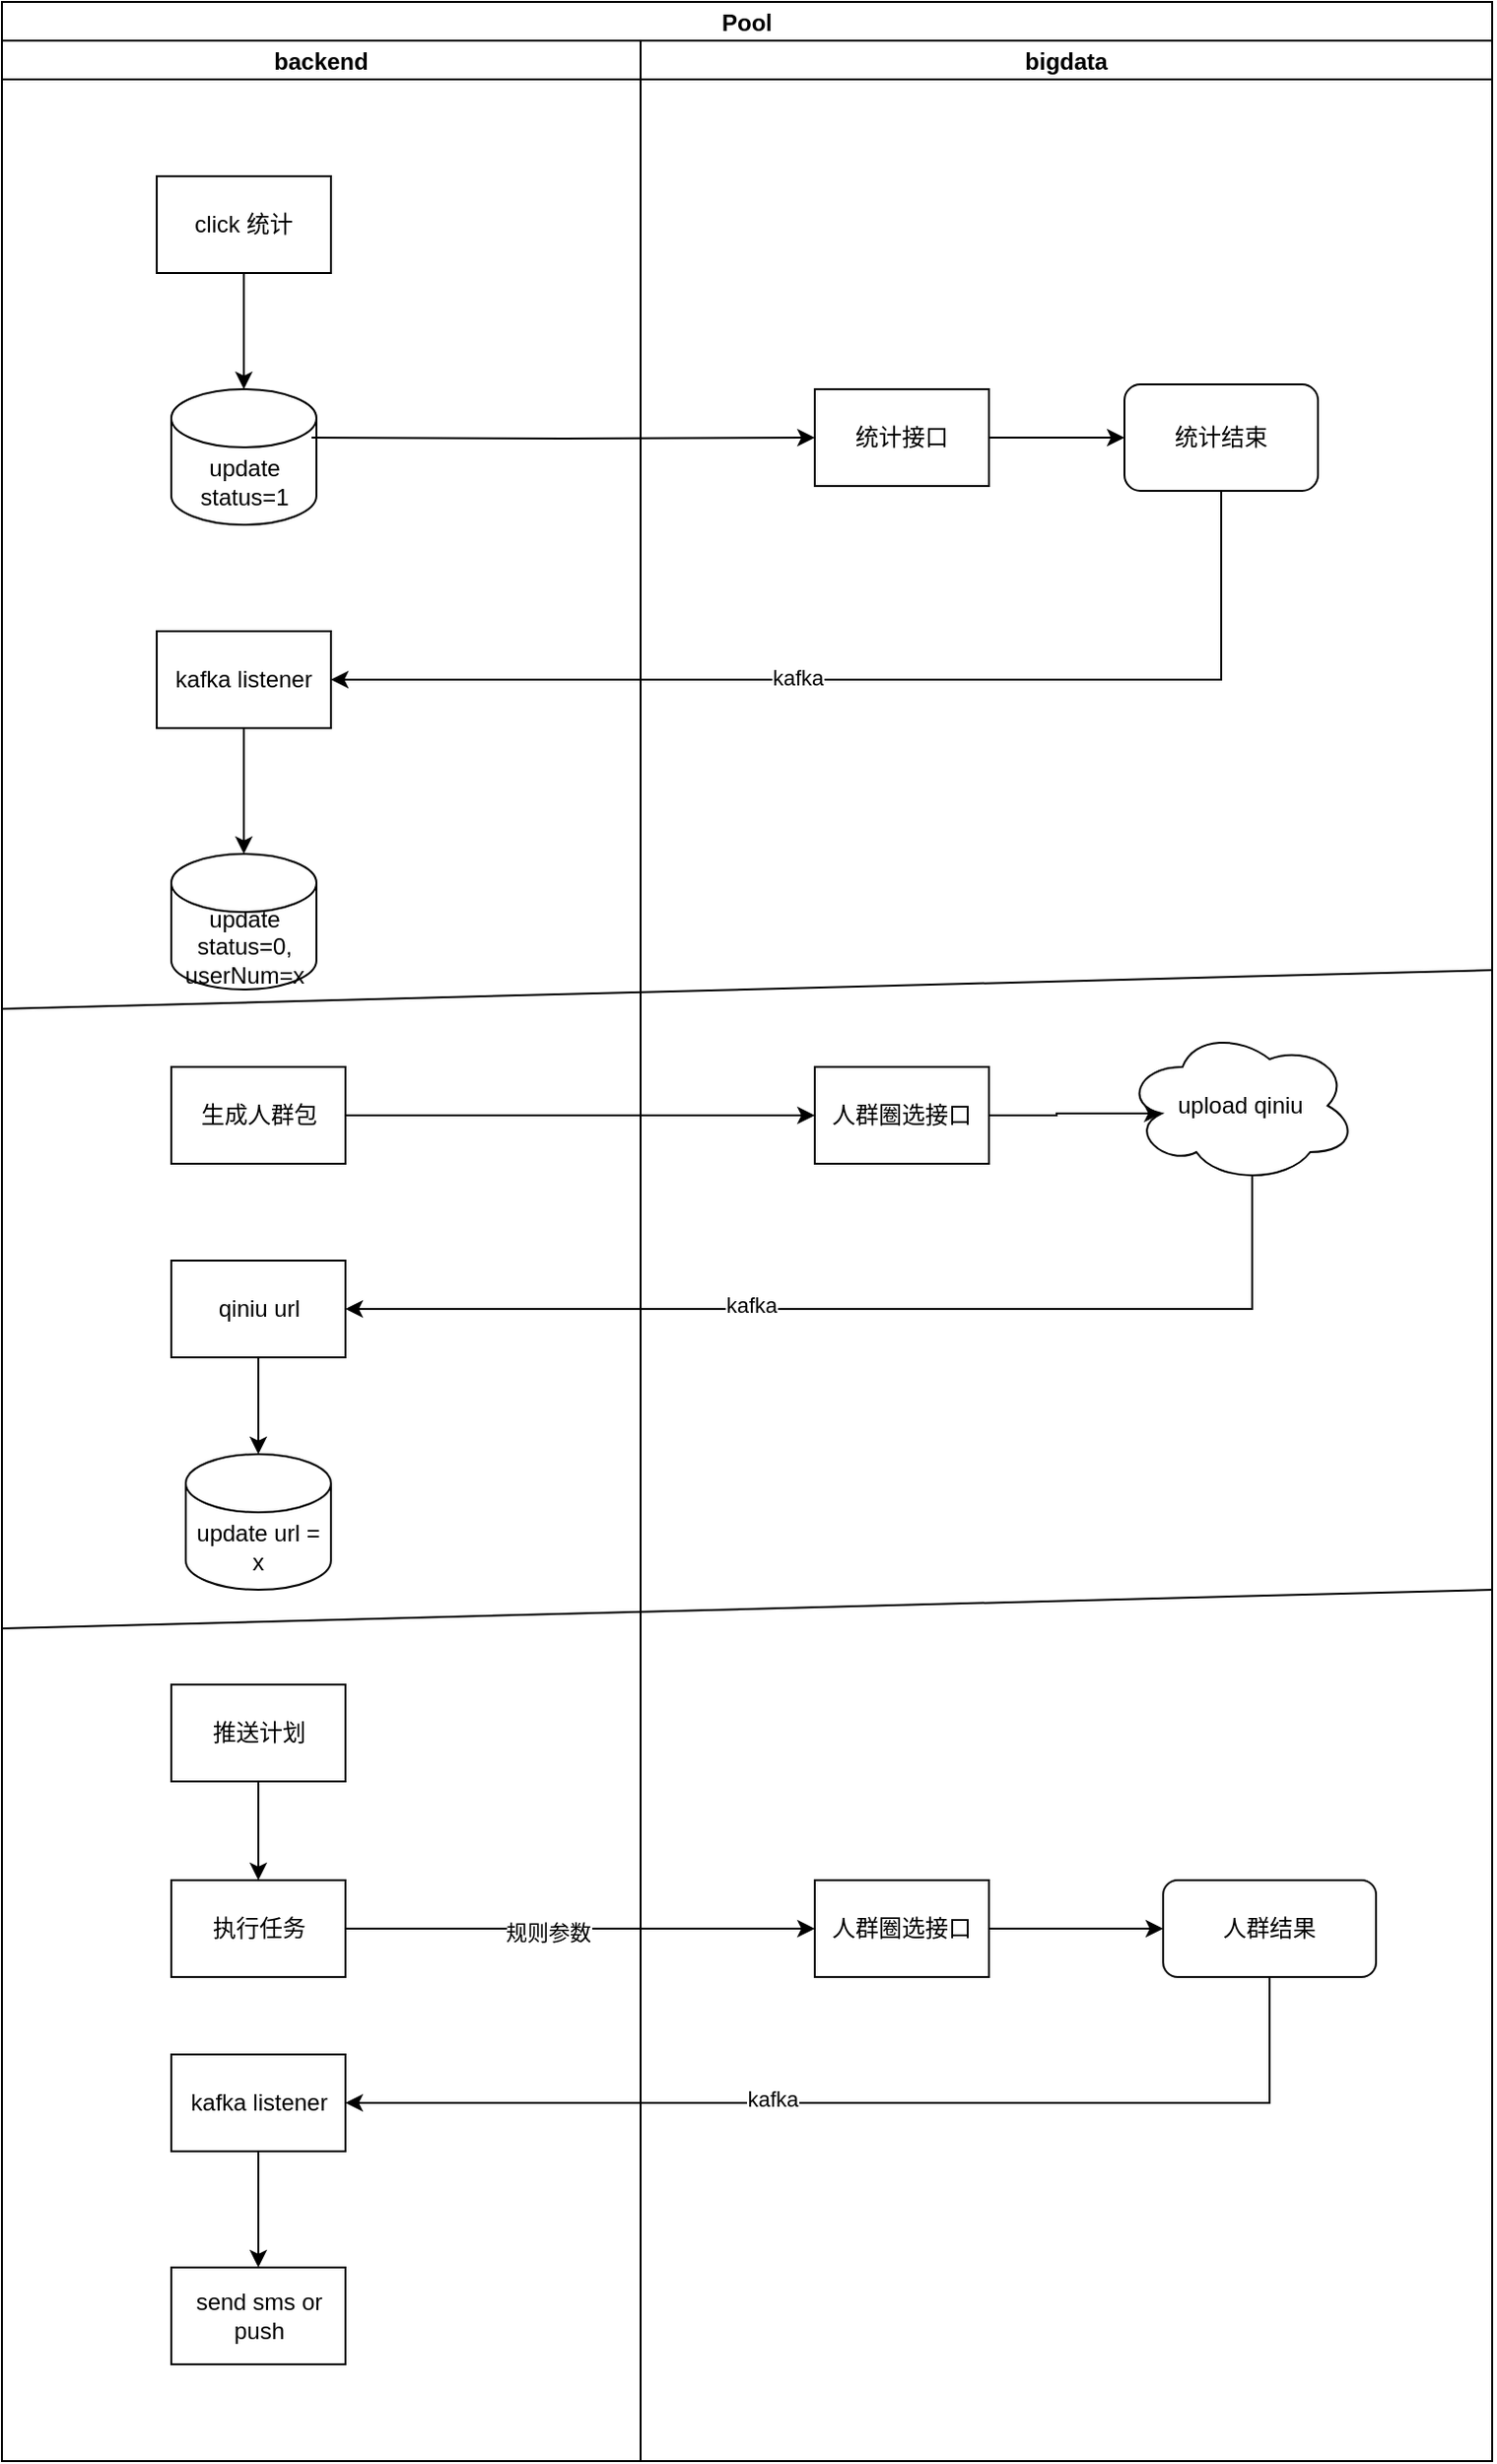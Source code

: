 <mxfile version="20.2.7" type="github">
  <diagram id="wvNanrkGw8UoUiy7fsfP" name="第 1 页">
    <mxGraphModel dx="1635" dy="866" grid="1" gridSize="10" guides="1" tooltips="1" connect="1" arrows="1" fold="1" page="1" pageScale="1" pageWidth="827" pageHeight="1169" math="0" shadow="0">
      <root>
        <mxCell id="0" />
        <mxCell id="1" parent="0" />
        <mxCell id="e1_YcWAHGh3l0eOAa4rq-5" value="Pool" style="swimlane;childLayout=stackLayout;resizeParent=1;resizeParentMax=0;startSize=20;" vertex="1" parent="1">
          <mxGeometry x="180" y="310" width="770" height="1270" as="geometry" />
        </mxCell>
        <mxCell id="e1_YcWAHGh3l0eOAa4rq-17" style="edgeStyle=orthogonalEdgeStyle;rounded=0;orthogonalLoop=1;jettySize=auto;html=1;entryX=1;entryY=0.5;entryDx=0;entryDy=0;exitX=0.5;exitY=1;exitDx=0;exitDy=0;" edge="1" parent="e1_YcWAHGh3l0eOAa4rq-5" source="e1_YcWAHGh3l0eOAa4rq-14" target="e1_YcWAHGh3l0eOAa4rq-16">
          <mxGeometry relative="1" as="geometry" />
        </mxCell>
        <mxCell id="e1_YcWAHGh3l0eOAa4rq-19" value="kafka" style="edgeLabel;html=1;align=center;verticalAlign=middle;resizable=0;points=[];" vertex="1" connectable="0" parent="e1_YcWAHGh3l0eOAa4rq-17">
          <mxGeometry x="0.135" y="-1" relative="1" as="geometry">
            <mxPoint as="offset" />
          </mxGeometry>
        </mxCell>
        <mxCell id="e1_YcWAHGh3l0eOAa4rq-6" value="backend" style="swimlane;startSize=20;" vertex="1" parent="e1_YcWAHGh3l0eOAa4rq-5">
          <mxGeometry y="20" width="330" height="1250" as="geometry" />
        </mxCell>
        <mxCell id="e1_YcWAHGh3l0eOAa4rq-24" style="edgeStyle=orthogonalEdgeStyle;rounded=0;orthogonalLoop=1;jettySize=auto;html=1;entryX=0.5;entryY=0;entryDx=0;entryDy=0;entryPerimeter=0;" edge="1" parent="e1_YcWAHGh3l0eOAa4rq-6" source="e1_YcWAHGh3l0eOAa4rq-9" target="e1_YcWAHGh3l0eOAa4rq-23">
          <mxGeometry relative="1" as="geometry" />
        </mxCell>
        <mxCell id="e1_YcWAHGh3l0eOAa4rq-9" value="click 统计" style="rounded=0;whiteSpace=wrap;html=1;" vertex="1" parent="e1_YcWAHGh3l0eOAa4rq-6">
          <mxGeometry x="80" y="70" width="90" height="50" as="geometry" />
        </mxCell>
        <mxCell id="e1_YcWAHGh3l0eOAa4rq-21" style="edgeStyle=orthogonalEdgeStyle;rounded=0;orthogonalLoop=1;jettySize=auto;html=1;entryX=0.5;entryY=0;entryDx=0;entryDy=0;entryPerimeter=0;" edge="1" parent="e1_YcWAHGh3l0eOAa4rq-6" source="e1_YcWAHGh3l0eOAa4rq-16" target="e1_YcWAHGh3l0eOAa4rq-20">
          <mxGeometry relative="1" as="geometry" />
        </mxCell>
        <mxCell id="e1_YcWAHGh3l0eOAa4rq-16" value="kafka listener" style="rounded=0;whiteSpace=wrap;html=1;" vertex="1" parent="e1_YcWAHGh3l0eOAa4rq-6">
          <mxGeometry x="80" y="305" width="90" height="50" as="geometry" />
        </mxCell>
        <mxCell id="e1_YcWAHGh3l0eOAa4rq-20" value="update status=0, userNum=x" style="shape=cylinder3;whiteSpace=wrap;html=1;boundedLbl=1;backgroundOutline=1;size=15;" vertex="1" parent="e1_YcWAHGh3l0eOAa4rq-6">
          <mxGeometry x="87.5" y="420" width="75" height="70" as="geometry" />
        </mxCell>
        <mxCell id="e1_YcWAHGh3l0eOAa4rq-23" value="update status=1" style="shape=cylinder3;whiteSpace=wrap;html=1;boundedLbl=1;backgroundOutline=1;size=15;" vertex="1" parent="e1_YcWAHGh3l0eOAa4rq-6">
          <mxGeometry x="87.5" y="180" width="75" height="70" as="geometry" />
        </mxCell>
        <mxCell id="e1_YcWAHGh3l0eOAa4rq-25" value="生成人群包" style="rounded=0;whiteSpace=wrap;html=1;" vertex="1" parent="e1_YcWAHGh3l0eOAa4rq-6">
          <mxGeometry x="87.5" y="530" width="90" height="50" as="geometry" />
        </mxCell>
        <mxCell id="e1_YcWAHGh3l0eOAa4rq-34" style="edgeStyle=orthogonalEdgeStyle;rounded=0;orthogonalLoop=1;jettySize=auto;html=1;" edge="1" parent="e1_YcWAHGh3l0eOAa4rq-6" source="e1_YcWAHGh3l0eOAa4rq-30" target="e1_YcWAHGh3l0eOAa4rq-33">
          <mxGeometry relative="1" as="geometry" />
        </mxCell>
        <mxCell id="e1_YcWAHGh3l0eOAa4rq-30" value="qiniu url" style="rounded=0;whiteSpace=wrap;html=1;" vertex="1" parent="e1_YcWAHGh3l0eOAa4rq-6">
          <mxGeometry x="87.5" y="630" width="90" height="50" as="geometry" />
        </mxCell>
        <mxCell id="e1_YcWAHGh3l0eOAa4rq-33" value="update url = x" style="shape=cylinder3;whiteSpace=wrap;html=1;boundedLbl=1;backgroundOutline=1;size=15;" vertex="1" parent="e1_YcWAHGh3l0eOAa4rq-6">
          <mxGeometry x="95" y="730" width="75" height="70" as="geometry" />
        </mxCell>
        <mxCell id="e1_YcWAHGh3l0eOAa4rq-36" value="" style="endArrow=none;html=1;rounded=0;" edge="1" parent="e1_YcWAHGh3l0eOAa4rq-6">
          <mxGeometry width="50" height="50" relative="1" as="geometry">
            <mxPoint y="500" as="sourcePoint" />
            <mxPoint x="770" y="480" as="targetPoint" />
          </mxGeometry>
        </mxCell>
        <mxCell id="e1_YcWAHGh3l0eOAa4rq-50" value="推送计划" style="rounded=0;whiteSpace=wrap;html=1;" vertex="1" parent="e1_YcWAHGh3l0eOAa4rq-6">
          <mxGeometry x="87.5" y="849" width="90" height="50" as="geometry" />
        </mxCell>
        <mxCell id="e1_YcWAHGh3l0eOAa4rq-52" value="执行任务" style="rounded=0;whiteSpace=wrap;html=1;" vertex="1" parent="e1_YcWAHGh3l0eOAa4rq-6">
          <mxGeometry x="87.5" y="950" width="90" height="50" as="geometry" />
        </mxCell>
        <mxCell id="e1_YcWAHGh3l0eOAa4rq-59" value="kafka listener" style="rounded=0;whiteSpace=wrap;html=1;" vertex="1" parent="e1_YcWAHGh3l0eOAa4rq-6">
          <mxGeometry x="87.5" y="1040" width="90" height="50" as="geometry" />
        </mxCell>
        <mxCell id="e1_YcWAHGh3l0eOAa4rq-51" style="edgeStyle=orthogonalEdgeStyle;rounded=0;orthogonalLoop=1;jettySize=auto;html=1;entryX=0.5;entryY=0;entryDx=0;entryDy=0;" edge="1" parent="e1_YcWAHGh3l0eOAa4rq-6" source="e1_YcWAHGh3l0eOAa4rq-50" target="e1_YcWAHGh3l0eOAa4rq-52">
          <mxGeometry relative="1" as="geometry">
            <mxPoint x="132.5" y="940" as="targetPoint" />
          </mxGeometry>
        </mxCell>
        <mxCell id="e1_YcWAHGh3l0eOAa4rq-64" value="send sms or push" style="rounded=0;whiteSpace=wrap;html=1;" vertex="1" parent="e1_YcWAHGh3l0eOAa4rq-6">
          <mxGeometry x="87.5" y="1150" width="90" height="50" as="geometry" />
        </mxCell>
        <mxCell id="e1_YcWAHGh3l0eOAa4rq-12" value="" style="edgeStyle=orthogonalEdgeStyle;rounded=0;orthogonalLoop=1;jettySize=auto;html=1;" edge="1" parent="e1_YcWAHGh3l0eOAa4rq-5" target="e1_YcWAHGh3l0eOAa4rq-10">
          <mxGeometry relative="1" as="geometry">
            <mxPoint x="160" y="225" as="sourcePoint" />
          </mxGeometry>
        </mxCell>
        <mxCell id="e1_YcWAHGh3l0eOAa4rq-27" style="edgeStyle=orthogonalEdgeStyle;rounded=0;orthogonalLoop=1;jettySize=auto;html=1;" edge="1" parent="e1_YcWAHGh3l0eOAa4rq-5" source="e1_YcWAHGh3l0eOAa4rq-25" target="e1_YcWAHGh3l0eOAa4rq-26">
          <mxGeometry relative="1" as="geometry" />
        </mxCell>
        <mxCell id="e1_YcWAHGh3l0eOAa4rq-7" value="bigdata" style="swimlane;startSize=20;" vertex="1" parent="e1_YcWAHGh3l0eOAa4rq-5">
          <mxGeometry x="330" y="20" width="440" height="1250" as="geometry" />
        </mxCell>
        <mxCell id="e1_YcWAHGh3l0eOAa4rq-10" value="统计接口" style="rounded=0;whiteSpace=wrap;html=1;" vertex="1" parent="e1_YcWAHGh3l0eOAa4rq-7">
          <mxGeometry x="90" y="180" width="90" height="50" as="geometry" />
        </mxCell>
        <mxCell id="e1_YcWAHGh3l0eOAa4rq-14" value="统计结束" style="rounded=1;whiteSpace=wrap;html=1;" vertex="1" parent="e1_YcWAHGh3l0eOAa4rq-7">
          <mxGeometry x="250" y="177.5" width="100" height="55" as="geometry" />
        </mxCell>
        <mxCell id="e1_YcWAHGh3l0eOAa4rq-13" style="edgeStyle=orthogonalEdgeStyle;rounded=0;orthogonalLoop=1;jettySize=auto;html=1;entryX=0;entryY=0.5;entryDx=0;entryDy=0;" edge="1" parent="e1_YcWAHGh3l0eOAa4rq-7" source="e1_YcWAHGh3l0eOAa4rq-10" target="e1_YcWAHGh3l0eOAa4rq-14">
          <mxGeometry relative="1" as="geometry">
            <mxPoint x="153" y="300" as="targetPoint" />
            <Array as="points" />
          </mxGeometry>
        </mxCell>
        <mxCell id="e1_YcWAHGh3l0eOAa4rq-29" style="edgeStyle=orthogonalEdgeStyle;rounded=0;orthogonalLoop=1;jettySize=auto;html=1;entryX=0.16;entryY=0.55;entryDx=0;entryDy=0;entryPerimeter=0;" edge="1" parent="e1_YcWAHGh3l0eOAa4rq-7" source="e1_YcWAHGh3l0eOAa4rq-26" target="e1_YcWAHGh3l0eOAa4rq-28">
          <mxGeometry relative="1" as="geometry" />
        </mxCell>
        <mxCell id="e1_YcWAHGh3l0eOAa4rq-26" value="人群圈选接口" style="rounded=0;whiteSpace=wrap;html=1;" vertex="1" parent="e1_YcWAHGh3l0eOAa4rq-7">
          <mxGeometry x="90" y="530" width="90" height="50" as="geometry" />
        </mxCell>
        <mxCell id="e1_YcWAHGh3l0eOAa4rq-28" value="upload qiniu" style="ellipse;shape=cloud;whiteSpace=wrap;html=1;" vertex="1" parent="e1_YcWAHGh3l0eOAa4rq-7">
          <mxGeometry x="250" y="510" width="120" height="80" as="geometry" />
        </mxCell>
        <mxCell id="e1_YcWAHGh3l0eOAa4rq-37" value="" style="endArrow=none;html=1;rounded=0;" edge="1" parent="e1_YcWAHGh3l0eOAa4rq-7">
          <mxGeometry width="50" height="50" relative="1" as="geometry">
            <mxPoint x="-330" y="820" as="sourcePoint" />
            <mxPoint x="440" y="800" as="targetPoint" />
          </mxGeometry>
        </mxCell>
        <mxCell id="e1_YcWAHGh3l0eOAa4rq-54" value="人群圈选接口" style="rounded=0;whiteSpace=wrap;html=1;" vertex="1" parent="e1_YcWAHGh3l0eOAa4rq-7">
          <mxGeometry x="90" y="950" width="90" height="50" as="geometry" />
        </mxCell>
        <mxCell id="e1_YcWAHGh3l0eOAa4rq-57" value="人群结果" style="rounded=1;whiteSpace=wrap;html=1;" vertex="1" parent="e1_YcWAHGh3l0eOAa4rq-7">
          <mxGeometry x="270" y="950" width="110" height="50" as="geometry" />
        </mxCell>
        <mxCell id="e1_YcWAHGh3l0eOAa4rq-56" style="edgeStyle=orthogonalEdgeStyle;rounded=0;orthogonalLoop=1;jettySize=auto;html=1;entryX=0;entryY=0.5;entryDx=0;entryDy=0;" edge="1" parent="e1_YcWAHGh3l0eOAa4rq-7" source="e1_YcWAHGh3l0eOAa4rq-54" target="e1_YcWAHGh3l0eOAa4rq-57">
          <mxGeometry relative="1" as="geometry">
            <mxPoint x="270" y="965" as="targetPoint" />
          </mxGeometry>
        </mxCell>
        <mxCell id="e1_YcWAHGh3l0eOAa4rq-32" style="edgeStyle=orthogonalEdgeStyle;rounded=0;orthogonalLoop=1;jettySize=auto;html=1;entryX=1;entryY=0.5;entryDx=0;entryDy=0;exitX=0.55;exitY=0.95;exitDx=0;exitDy=0;exitPerimeter=0;" edge="1" parent="e1_YcWAHGh3l0eOAa4rq-5" source="e1_YcWAHGh3l0eOAa4rq-28" target="e1_YcWAHGh3l0eOAa4rq-30">
          <mxGeometry relative="1" as="geometry">
            <Array as="points">
              <mxPoint x="646" y="675" />
            </Array>
          </mxGeometry>
        </mxCell>
        <mxCell id="e1_YcWAHGh3l0eOAa4rq-35" value="kafka" style="edgeLabel;html=1;align=center;verticalAlign=middle;resizable=0;points=[];" vertex="1" connectable="0" parent="e1_YcWAHGh3l0eOAa4rq-32">
          <mxGeometry x="0.22" y="-2" relative="1" as="geometry">
            <mxPoint as="offset" />
          </mxGeometry>
        </mxCell>
        <mxCell id="e1_YcWAHGh3l0eOAa4rq-55" style="edgeStyle=orthogonalEdgeStyle;rounded=0;orthogonalLoop=1;jettySize=auto;html=1;entryX=0;entryY=0.5;entryDx=0;entryDy=0;" edge="1" parent="e1_YcWAHGh3l0eOAa4rq-5" source="e1_YcWAHGh3l0eOAa4rq-52" target="e1_YcWAHGh3l0eOAa4rq-54">
          <mxGeometry relative="1" as="geometry" />
        </mxCell>
        <mxCell id="e1_YcWAHGh3l0eOAa4rq-58" value="规则参数" style="edgeLabel;html=1;align=center;verticalAlign=middle;resizable=0;points=[];" vertex="1" connectable="0" parent="e1_YcWAHGh3l0eOAa4rq-55">
          <mxGeometry x="-0.139" y="-2" relative="1" as="geometry">
            <mxPoint as="offset" />
          </mxGeometry>
        </mxCell>
        <mxCell id="e1_YcWAHGh3l0eOAa4rq-60" style="edgeStyle=orthogonalEdgeStyle;rounded=0;orthogonalLoop=1;jettySize=auto;html=1;entryX=1;entryY=0.5;entryDx=0;entryDy=0;exitX=0.5;exitY=1;exitDx=0;exitDy=0;" edge="1" parent="e1_YcWAHGh3l0eOAa4rq-5" source="e1_YcWAHGh3l0eOAa4rq-57" target="e1_YcWAHGh3l0eOAa4rq-59">
          <mxGeometry relative="1" as="geometry" />
        </mxCell>
        <mxCell id="e1_YcWAHGh3l0eOAa4rq-62" value="kafka" style="edgeLabel;html=1;align=center;verticalAlign=middle;resizable=0;points=[];" vertex="1" connectable="0" parent="e1_YcWAHGh3l0eOAa4rq-60">
          <mxGeometry x="0.188" y="-2" relative="1" as="geometry">
            <mxPoint as="offset" />
          </mxGeometry>
        </mxCell>
        <mxCell id="e1_YcWAHGh3l0eOAa4rq-63" style="edgeStyle=orthogonalEdgeStyle;rounded=0;orthogonalLoop=1;jettySize=auto;html=1;" edge="1" parent="1" source="e1_YcWAHGh3l0eOAa4rq-59">
          <mxGeometry relative="1" as="geometry">
            <mxPoint x="312.5" y="1480" as="targetPoint" />
          </mxGeometry>
        </mxCell>
      </root>
    </mxGraphModel>
  </diagram>
</mxfile>
